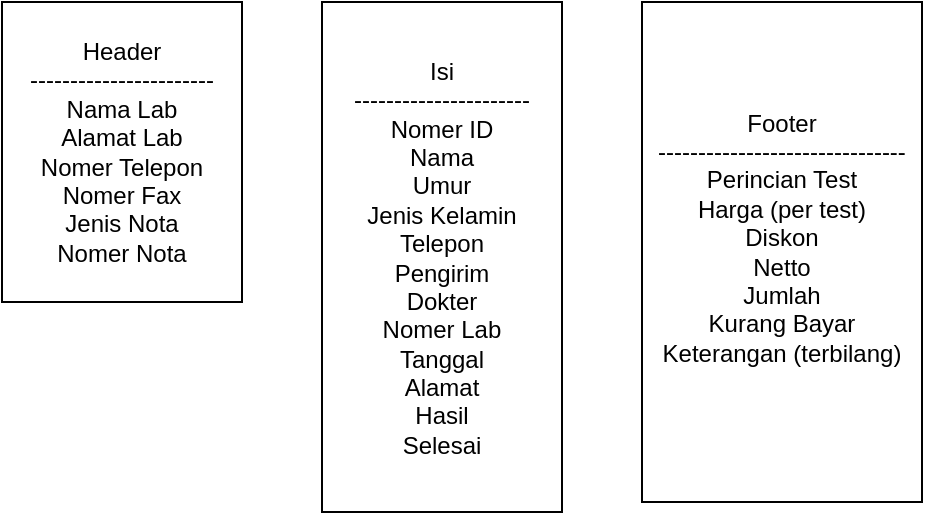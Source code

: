 <mxfile version="15.1.2" type="device"><diagram id="4_IqsQcnotoJRcmcIJAN" name="Page-1"><mxGraphModel dx="868" dy="468" grid="1" gridSize="10" guides="1" tooltips="1" connect="1" arrows="1" fold="1" page="1" pageScale="1" pageWidth="850" pageHeight="1100" math="0" shadow="0"><root><mxCell id="0"/><mxCell id="1" parent="0"/><mxCell id="42ZETfVphQ8g6gINCV9A-1" value="&lt;div&gt;Header&lt;/div&gt;&lt;div&gt;-----------------------&lt;/div&gt;&lt;div&gt;Nama Lab&lt;br&gt;&lt;/div&gt;&lt;div&gt;Alamat Lab&lt;br&gt;&lt;/div&gt;&lt;div&gt;Nomer Telepon&lt;/div&gt;&lt;div&gt;Nomer Fax&lt;/div&gt;&lt;div&gt;Jenis Nota&lt;/div&gt;&lt;div&gt;&lt;span style=&quot;white-space: pre&quot;&gt;Nomer Nota&lt;/span&gt;&lt;br&gt;&lt;/div&gt;" style="rounded=0;whiteSpace=wrap;html=1;" parent="1" vertex="1"><mxGeometry x="90" y="10" width="120" height="150" as="geometry"/></mxCell><mxCell id="42ZETfVphQ8g6gINCV9A-2" value="&lt;div&gt;Isi&lt;/div&gt;&lt;div&gt;----------------------&lt;/div&gt;&lt;div&gt;Nomer ID&lt;/div&gt;&lt;div&gt;Nama&lt;/div&gt;&lt;div&gt;Umur&lt;/div&gt;&lt;div&gt;Jenis Kelamin&lt;/div&gt;&lt;div&gt;Telepon&lt;/div&gt;&lt;div&gt;Pengirim&lt;/div&gt;&lt;div&gt;Dokter&lt;/div&gt;&lt;div&gt;Nomer Lab&lt;/div&gt;&lt;div&gt;Tanggal&lt;/div&gt;&lt;div&gt;Alamat&lt;/div&gt;&lt;div&gt;Hasil&lt;/div&gt;&lt;div&gt;Selesai&lt;br&gt;&lt;/div&gt;" style="rounded=0;whiteSpace=wrap;html=1;" parent="1" vertex="1"><mxGeometry x="250" y="10" width="120" height="255" as="geometry"/></mxCell><mxCell id="42ZETfVphQ8g6gINCV9A-3" value="&lt;div&gt;Footer&lt;/div&gt;&lt;div&gt;-------------------------------&lt;/div&gt;&lt;div&gt;Perincian Test&lt;/div&gt;&lt;div&gt;Harga (per test)&lt;br&gt;&lt;/div&gt;&lt;div&gt;Diskon&lt;/div&gt;&lt;div&gt;Netto&lt;/div&gt;&lt;div&gt;Jumlah&lt;/div&gt;&lt;div&gt;Kurang Bayar&lt;/div&gt;&lt;div&gt;Keterangan (terbilang)&lt;br&gt;&lt;/div&gt;&lt;div&gt;&lt;br&gt;&lt;/div&gt;" style="rounded=0;whiteSpace=wrap;html=1;" parent="1" vertex="1"><mxGeometry x="410" y="10" width="140" height="250" as="geometry"/></mxCell></root></mxGraphModel></diagram></mxfile>